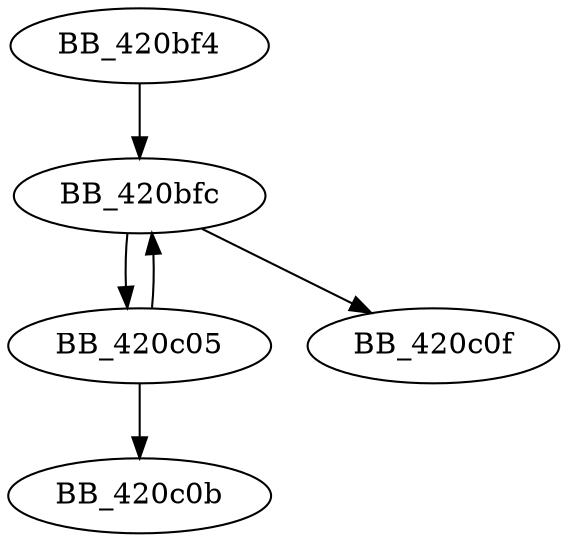 DiGraph __GET_RTERRMSG{
BB_420bf4->BB_420bfc
BB_420bfc->BB_420c05
BB_420bfc->BB_420c0f
BB_420c05->BB_420bfc
BB_420c05->BB_420c0b
}
